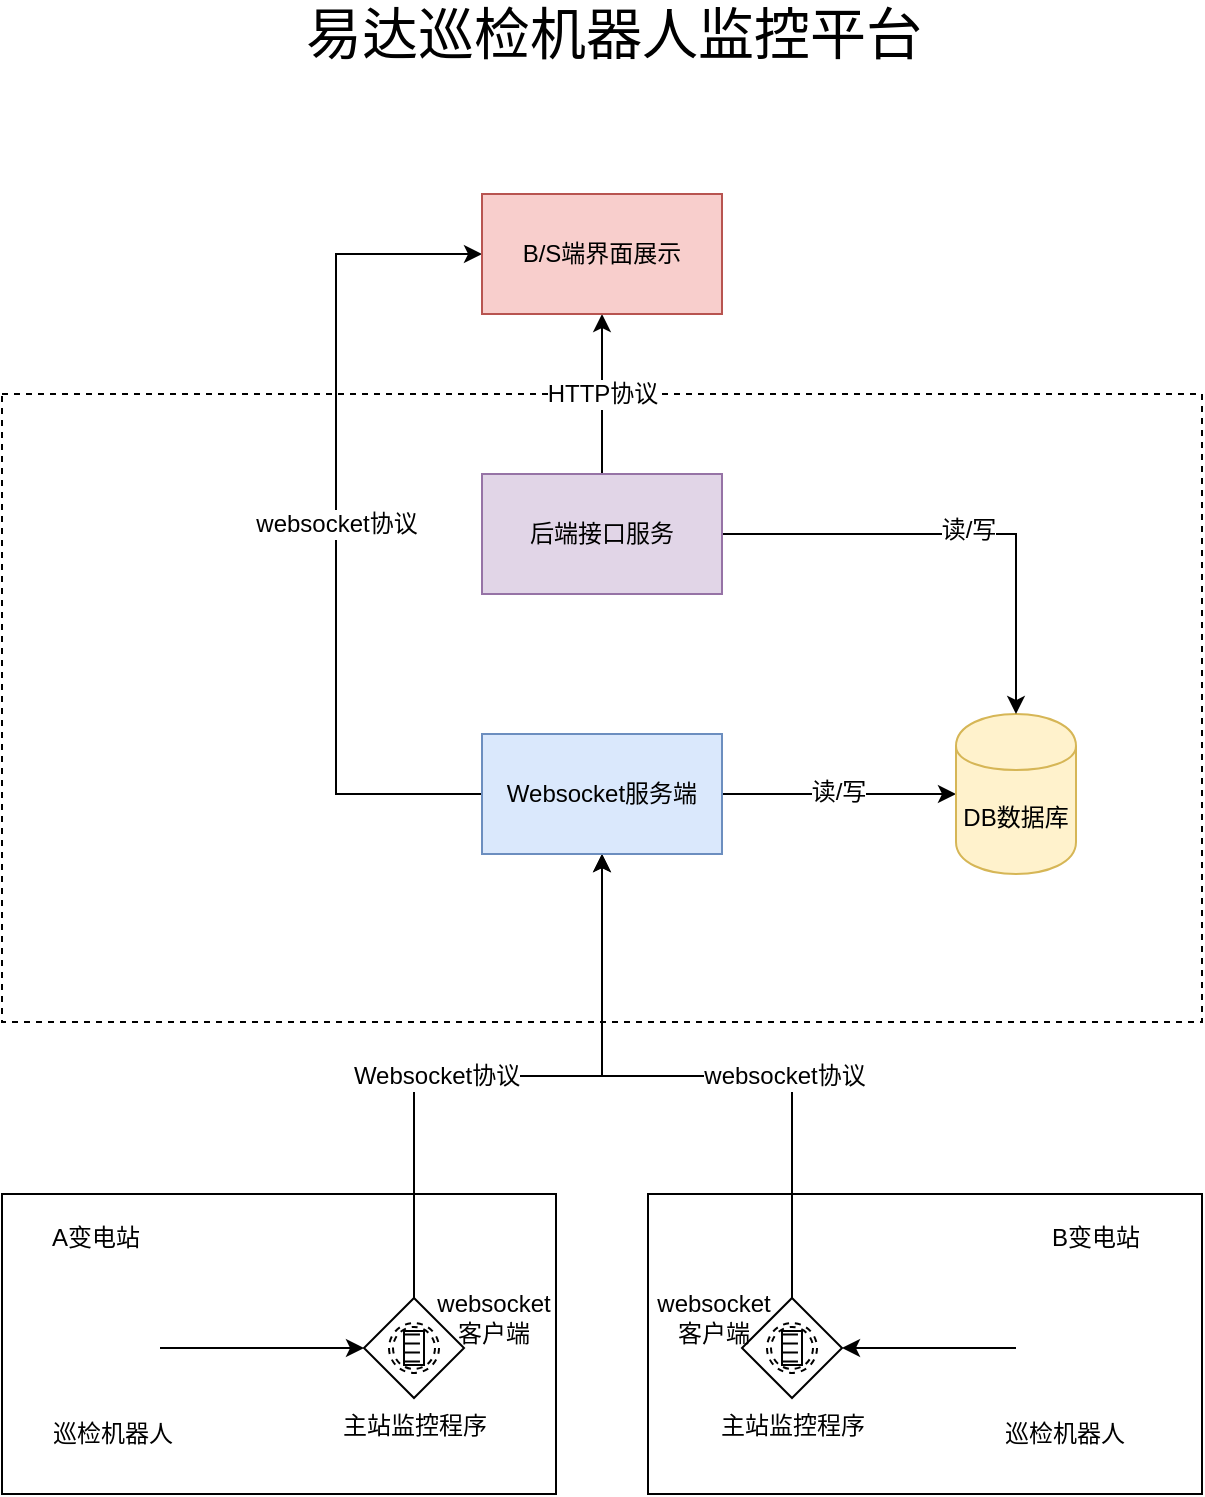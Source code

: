 <mxfile version="12.2.9" type="github" pages="1">
  <diagram id="130WKjdTwqU9Hsnkw1hB" name="Page-1">
    <mxGraphModel dx="932" dy="519" grid="1" gridSize="10" guides="1" tooltips="1" connect="1" arrows="1" fold="1" page="1" pageScale="1" pageWidth="827" pageHeight="1169" math="0" shadow="0">
      <root>
        <mxCell id="0"/>
        <mxCell id="1" parent="0"/>
        <mxCell id="kDa3zQPtUkxCUOgXR0Jn-12" value="" style="rounded=0;whiteSpace=wrap;html=1;fontSize=12;" vertex="1" parent="1">
          <mxGeometry x="113" y="670" width="277" height="150" as="geometry"/>
        </mxCell>
        <mxCell id="kDa3zQPtUkxCUOgXR0Jn-1" value="" style="rounded=0;whiteSpace=wrap;html=1;dashed=1;" vertex="1" parent="1">
          <mxGeometry x="113" y="270" width="600" height="314" as="geometry"/>
        </mxCell>
        <mxCell id="kDa3zQPtUkxCUOgXR0Jn-2" value="易达巡检机器人监控平台" style="text;html=1;strokeColor=none;fillColor=none;align=center;verticalAlign=middle;whiteSpace=wrap;rounded=0;dashed=1;fontSize=28;" vertex="1" parent="1">
          <mxGeometry x="262.5" y="80" width="312" height="20" as="geometry"/>
        </mxCell>
        <mxCell id="kDa3zQPtUkxCUOgXR0Jn-10" style="edgeStyle=orthogonalEdgeStyle;rounded=0;orthogonalLoop=1;jettySize=auto;html=1;exitX=1;exitY=0.5;exitDx=0;exitDy=0;entryX=0;entryY=0.5;entryDx=0;entryDy=0;fontSize=18;" edge="1" parent="1" source="kDa3zQPtUkxCUOgXR0Jn-8" target="kDa3zQPtUkxCUOgXR0Jn-11">
          <mxGeometry relative="1" as="geometry">
            <mxPoint x="270" y="744" as="targetPoint"/>
          </mxGeometry>
        </mxCell>
        <mxCell id="kDa3zQPtUkxCUOgXR0Jn-8" value="&lt;font style=&quot;font-size: 12px&quot;&gt;巡检机器人&lt;/font&gt;" style="shape=image;html=1;verticalAlign=top;verticalLabelPosition=bottom;labelBackgroundColor=#ffffff;imageAspect=0;aspect=fixed;image=https://cdn3.iconfinder.com/data/icons/technology-1-1/512/technology-machine-electronic-device-05-128.png;fontSize=18;" vertex="1" parent="1">
          <mxGeometry x="144" y="723" width="48" height="48" as="geometry"/>
        </mxCell>
        <mxCell id="kDa3zQPtUkxCUOgXR0Jn-21" style="edgeStyle=orthogonalEdgeStyle;rounded=0;orthogonalLoop=1;jettySize=auto;html=1;exitX=0.5;exitY=0;exitDx=0;exitDy=0;fontSize=12;" edge="1" parent="1" source="kDa3zQPtUkxCUOgXR0Jn-11" target="kDa3zQPtUkxCUOgXR0Jn-19">
          <mxGeometry relative="1" as="geometry"/>
        </mxCell>
        <mxCell id="kDa3zQPtUkxCUOgXR0Jn-24" value="Websocket协议" style="text;html=1;align=center;verticalAlign=middle;resizable=0;points=[];;labelBackgroundColor=#ffffff;fontSize=12;" vertex="1" connectable="0" parent="kDa3zQPtUkxCUOgXR0Jn-21">
          <mxGeometry x="-0.297" y="-11" relative="1" as="geometry">
            <mxPoint x="11" y="-11" as="offset"/>
          </mxGeometry>
        </mxCell>
        <mxCell id="kDa3zQPtUkxCUOgXR0Jn-11" value="主站监控程序" style="shape=mxgraph.bpmn.shape;html=1;verticalLabelPosition=bottom;labelBackgroundColor=#ffffff;verticalAlign=top;align=center;perimeter=rhombusPerimeter;background=gateway;outlineConnect=0;outline=boundNonint;symbol=conditional;fontSize=12;" vertex="1" parent="1">
          <mxGeometry x="294" y="722" width="50" height="50" as="geometry"/>
        </mxCell>
        <mxCell id="kDa3zQPtUkxCUOgXR0Jn-13" value="A变电站" style="text;html=1;strokeColor=none;fillColor=none;align=center;verticalAlign=middle;whiteSpace=wrap;rounded=0;fontSize=12;" vertex="1" parent="1">
          <mxGeometry x="130" y="682" width="60" height="20" as="geometry"/>
        </mxCell>
        <mxCell id="kDa3zQPtUkxCUOgXR0Jn-14" value="" style="rounded=0;whiteSpace=wrap;html=1;fontSize=12;" vertex="1" parent="1">
          <mxGeometry x="436" y="670" width="277" height="150" as="geometry"/>
        </mxCell>
        <mxCell id="kDa3zQPtUkxCUOgXR0Jn-22" style="edgeStyle=orthogonalEdgeStyle;rounded=0;orthogonalLoop=1;jettySize=auto;html=1;exitX=0;exitY=0.5;exitDx=0;exitDy=0;entryX=1;entryY=0.5;entryDx=0;entryDy=0;fontSize=12;" edge="1" parent="1" source="kDa3zQPtUkxCUOgXR0Jn-16" target="kDa3zQPtUkxCUOgXR0Jn-17">
          <mxGeometry relative="1" as="geometry"/>
        </mxCell>
        <mxCell id="kDa3zQPtUkxCUOgXR0Jn-16" value="&lt;font style=&quot;font-size: 12px&quot;&gt;巡检机器人&lt;/font&gt;" style="shape=image;html=1;verticalAlign=top;verticalLabelPosition=bottom;labelBackgroundColor=#ffffff;imageAspect=0;aspect=fixed;image=https://cdn3.iconfinder.com/data/icons/technology-1-1/512/technology-machine-electronic-device-05-128.png;fontSize=18;" vertex="1" parent="1">
          <mxGeometry x="620" y="723" width="48" height="48" as="geometry"/>
        </mxCell>
        <mxCell id="kDa3zQPtUkxCUOgXR0Jn-20" style="edgeStyle=orthogonalEdgeStyle;rounded=0;orthogonalLoop=1;jettySize=auto;html=1;exitX=0.5;exitY=0;exitDx=0;exitDy=0;entryX=0.5;entryY=1;entryDx=0;entryDy=0;fontSize=12;" edge="1" parent="1" source="kDa3zQPtUkxCUOgXR0Jn-17" target="kDa3zQPtUkxCUOgXR0Jn-19">
          <mxGeometry relative="1" as="geometry"/>
        </mxCell>
        <mxCell id="kDa3zQPtUkxCUOgXR0Jn-23" value="websocket协议" style="text;html=1;align=center;verticalAlign=middle;resizable=0;points=[];;labelBackgroundColor=#ffffff;fontSize=12;" vertex="1" connectable="0" parent="kDa3zQPtUkxCUOgXR0Jn-20">
          <mxGeometry x="-0.3" y="4" relative="1" as="geometry">
            <mxPoint x="-4" y="-4" as="offset"/>
          </mxGeometry>
        </mxCell>
        <mxCell id="kDa3zQPtUkxCUOgXR0Jn-17" value="主站监控程序" style="shape=mxgraph.bpmn.shape;html=1;verticalLabelPosition=bottom;labelBackgroundColor=#ffffff;verticalAlign=top;align=center;perimeter=rhombusPerimeter;background=gateway;outlineConnect=0;outline=boundNonint;symbol=conditional;fontSize=12;" vertex="1" parent="1">
          <mxGeometry x="483" y="722" width="50" height="50" as="geometry"/>
        </mxCell>
        <mxCell id="kDa3zQPtUkxCUOgXR0Jn-18" value="B变电站" style="text;html=1;strokeColor=none;fillColor=none;align=center;verticalAlign=middle;whiteSpace=wrap;rounded=0;fontSize=12;" vertex="1" parent="1">
          <mxGeometry x="630" y="682" width="60" height="20" as="geometry"/>
        </mxCell>
        <mxCell id="kDa3zQPtUkxCUOgXR0Jn-29" style="edgeStyle=orthogonalEdgeStyle;rounded=0;orthogonalLoop=1;jettySize=auto;html=1;exitX=1;exitY=0.5;exitDx=0;exitDy=0;entryX=0;entryY=0.5;entryDx=0;entryDy=0;fontSize=12;" edge="1" parent="1" source="kDa3zQPtUkxCUOgXR0Jn-19" target="kDa3zQPtUkxCUOgXR0Jn-28">
          <mxGeometry relative="1" as="geometry"/>
        </mxCell>
        <mxCell id="kDa3zQPtUkxCUOgXR0Jn-30" value="读/写" style="text;html=1;align=center;verticalAlign=middle;resizable=0;points=[];;labelBackgroundColor=#ffffff;fontSize=12;" vertex="1" connectable="0" parent="kDa3zQPtUkxCUOgXR0Jn-29">
          <mxGeometry x="-0.009" y="1" relative="1" as="geometry">
            <mxPoint as="offset"/>
          </mxGeometry>
        </mxCell>
        <mxCell id="kDa3zQPtUkxCUOgXR0Jn-36" value="websocket协议" style="edgeStyle=orthogonalEdgeStyle;rounded=0;orthogonalLoop=1;jettySize=auto;html=1;exitX=0;exitY=0.5;exitDx=0;exitDy=0;entryX=0;entryY=0.5;entryDx=0;entryDy=0;fontSize=12;" edge="1" parent="1" source="kDa3zQPtUkxCUOgXR0Jn-19" target="kDa3zQPtUkxCUOgXR0Jn-34">
          <mxGeometry relative="1" as="geometry">
            <Array as="points">
              <mxPoint x="280" y="470"/>
              <mxPoint x="280" y="200"/>
            </Array>
          </mxGeometry>
        </mxCell>
        <mxCell id="kDa3zQPtUkxCUOgXR0Jn-19" value="Websocket服务端" style="rounded=0;whiteSpace=wrap;html=1;fontSize=12;fillColor=#dae8fc;strokeColor=#6c8ebf;" vertex="1" parent="1">
          <mxGeometry x="353" y="440" width="120" height="60" as="geometry"/>
        </mxCell>
        <mxCell id="kDa3zQPtUkxCUOgXR0Jn-28" value="DB数据库" style="shape=cylinder;whiteSpace=wrap;html=1;boundedLbl=1;backgroundOutline=1;fontSize=12;fillColor=#fff2cc;strokeColor=#d6b656;" vertex="1" parent="1">
          <mxGeometry x="590" y="430" width="60" height="80" as="geometry"/>
        </mxCell>
        <mxCell id="kDa3zQPtUkxCUOgXR0Jn-32" style="edgeStyle=orthogonalEdgeStyle;rounded=0;orthogonalLoop=1;jettySize=auto;html=1;exitX=1;exitY=0.5;exitDx=0;exitDy=0;entryX=0.5;entryY=0;entryDx=0;entryDy=0;fontSize=12;" edge="1" parent="1" source="kDa3zQPtUkxCUOgXR0Jn-31" target="kDa3zQPtUkxCUOgXR0Jn-28">
          <mxGeometry relative="1" as="geometry"/>
        </mxCell>
        <mxCell id="kDa3zQPtUkxCUOgXR0Jn-33" value="读/写" style="text;html=1;align=center;verticalAlign=middle;resizable=0;points=[];;labelBackgroundColor=#ffffff;fontSize=12;" vertex="1" connectable="0" parent="kDa3zQPtUkxCUOgXR0Jn-32">
          <mxGeometry x="0.038" y="2" relative="1" as="geometry">
            <mxPoint as="offset"/>
          </mxGeometry>
        </mxCell>
        <mxCell id="kDa3zQPtUkxCUOgXR0Jn-35" value="HTTP协议" style="edgeStyle=orthogonalEdgeStyle;rounded=0;orthogonalLoop=1;jettySize=auto;html=1;exitX=0.5;exitY=0;exitDx=0;exitDy=0;fontSize=12;" edge="1" parent="1" source="kDa3zQPtUkxCUOgXR0Jn-31" target="kDa3zQPtUkxCUOgXR0Jn-34">
          <mxGeometry relative="1" as="geometry"/>
        </mxCell>
        <mxCell id="kDa3zQPtUkxCUOgXR0Jn-31" value="后端接口服务" style="rounded=0;whiteSpace=wrap;html=1;fontSize=12;fillColor=#e1d5e7;strokeColor=#9673a6;" vertex="1" parent="1">
          <mxGeometry x="353" y="310" width="120" height="60" as="geometry"/>
        </mxCell>
        <mxCell id="kDa3zQPtUkxCUOgXR0Jn-34" value="B/S端界面展示" style="rounded=0;whiteSpace=wrap;html=1;fontSize=12;fillColor=#f8cecc;strokeColor=#b85450;" vertex="1" parent="1">
          <mxGeometry x="353" y="170" width="120" height="60" as="geometry"/>
        </mxCell>
        <mxCell id="kDa3zQPtUkxCUOgXR0Jn-37" value="websocket客户端" style="text;html=1;strokeColor=none;fillColor=none;align=center;verticalAlign=middle;whiteSpace=wrap;rounded=0;fontSize=12;" vertex="1" parent="1">
          <mxGeometry x="339" y="722" width="40" height="20" as="geometry"/>
        </mxCell>
        <mxCell id="kDa3zQPtUkxCUOgXR0Jn-39" value="websocket客户端" style="text;html=1;strokeColor=none;fillColor=none;align=center;verticalAlign=middle;whiteSpace=wrap;rounded=0;fontSize=12;" vertex="1" parent="1">
          <mxGeometry x="449" y="722" width="40" height="20" as="geometry"/>
        </mxCell>
      </root>
    </mxGraphModel>
  </diagram>
</mxfile>
